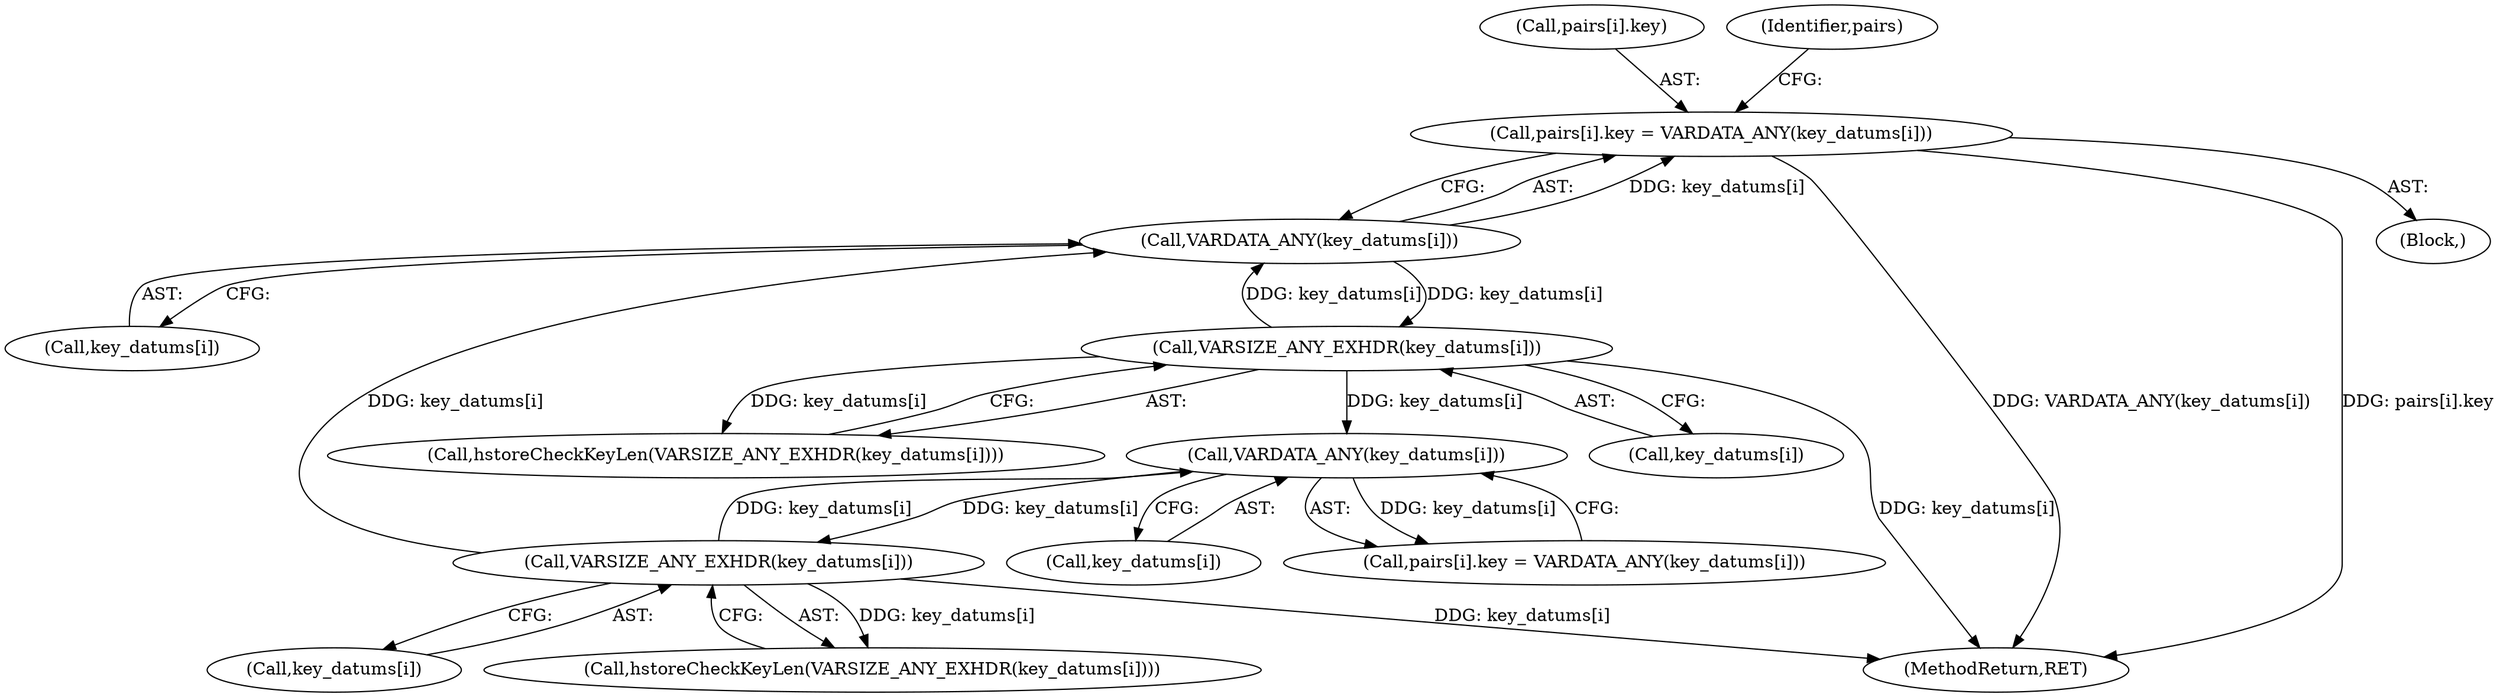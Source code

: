 digraph "0_postgres_31400a673325147e1205326008e32135a78b4d8a_0@array" {
"1000363" [label="(Call,pairs[i].key = VARDATA_ANY(key_datums[i]))"];
"1000369" [label="(Call,VARDATA_ANY(key_datums[i]))"];
"1000390" [label="(Call,VARSIZE_ANY_EXHDR(key_datums[i]))"];
"1000336" [label="(Call,VARSIZE_ANY_EXHDR(key_datums[i]))"];
"1000318" [label="(Call,VARDATA_ANY(key_datums[i]))"];
"1000364" [label="(Call,pairs[i].key)"];
"1000376" [label="(Identifier,pairs)"];
"1000391" [label="(Call,key_datums[i])"];
"1000318" [label="(Call,VARDATA_ANY(key_datums[i]))"];
"1000390" [label="(Call,VARSIZE_ANY_EXHDR(key_datums[i]))"];
"1000335" [label="(Call,hstoreCheckKeyLen(VARSIZE_ANY_EXHDR(key_datums[i])))"];
"1000337" [label="(Call,key_datums[i])"];
"1000312" [label="(Call,pairs[i].key = VARDATA_ANY(key_datums[i]))"];
"1000363" [label="(Call,pairs[i].key = VARDATA_ANY(key_datums[i]))"];
"1000319" [label="(Call,key_datums[i])"];
"1000389" [label="(Call,hstoreCheckKeyLen(VARSIZE_ANY_EXHDR(key_datums[i])))"];
"1000370" [label="(Call,key_datums[i])"];
"1000336" [label="(Call,VARSIZE_ANY_EXHDR(key_datums[i]))"];
"1000434" [label="(MethodReturn,RET)"];
"1000362" [label="(Block,)"];
"1000369" [label="(Call,VARDATA_ANY(key_datums[i]))"];
"1000363" -> "1000362"  [label="AST: "];
"1000363" -> "1000369"  [label="CFG: "];
"1000364" -> "1000363"  [label="AST: "];
"1000369" -> "1000363"  [label="AST: "];
"1000376" -> "1000363"  [label="CFG: "];
"1000363" -> "1000434"  [label="DDG: VARDATA_ANY(key_datums[i])"];
"1000363" -> "1000434"  [label="DDG: pairs[i].key"];
"1000369" -> "1000363"  [label="DDG: key_datums[i]"];
"1000369" -> "1000370"  [label="CFG: "];
"1000370" -> "1000369"  [label="AST: "];
"1000390" -> "1000369"  [label="DDG: key_datums[i]"];
"1000336" -> "1000369"  [label="DDG: key_datums[i]"];
"1000369" -> "1000390"  [label="DDG: key_datums[i]"];
"1000390" -> "1000389"  [label="AST: "];
"1000390" -> "1000391"  [label="CFG: "];
"1000391" -> "1000390"  [label="AST: "];
"1000389" -> "1000390"  [label="CFG: "];
"1000390" -> "1000434"  [label="DDG: key_datums[i]"];
"1000390" -> "1000318"  [label="DDG: key_datums[i]"];
"1000390" -> "1000389"  [label="DDG: key_datums[i]"];
"1000336" -> "1000335"  [label="AST: "];
"1000336" -> "1000337"  [label="CFG: "];
"1000337" -> "1000336"  [label="AST: "];
"1000335" -> "1000336"  [label="CFG: "];
"1000336" -> "1000434"  [label="DDG: key_datums[i]"];
"1000336" -> "1000318"  [label="DDG: key_datums[i]"];
"1000336" -> "1000335"  [label="DDG: key_datums[i]"];
"1000318" -> "1000336"  [label="DDG: key_datums[i]"];
"1000318" -> "1000312"  [label="AST: "];
"1000318" -> "1000319"  [label="CFG: "];
"1000319" -> "1000318"  [label="AST: "];
"1000312" -> "1000318"  [label="CFG: "];
"1000318" -> "1000312"  [label="DDG: key_datums[i]"];
}
